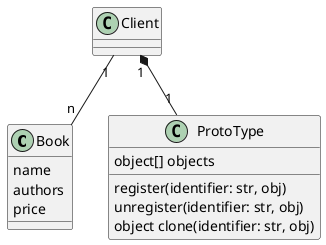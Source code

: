 @startuml

class Book {
    name
    authors
    price
}

class ProtoType {
    object[] objects
    register(identifier: str, obj)
    unregister(identifier: str, obj)
    object clone(identifier: str, obj)
}

class Client

Client "1"--"n" Book
Client "1"*--"1" ProtoType


@enduml